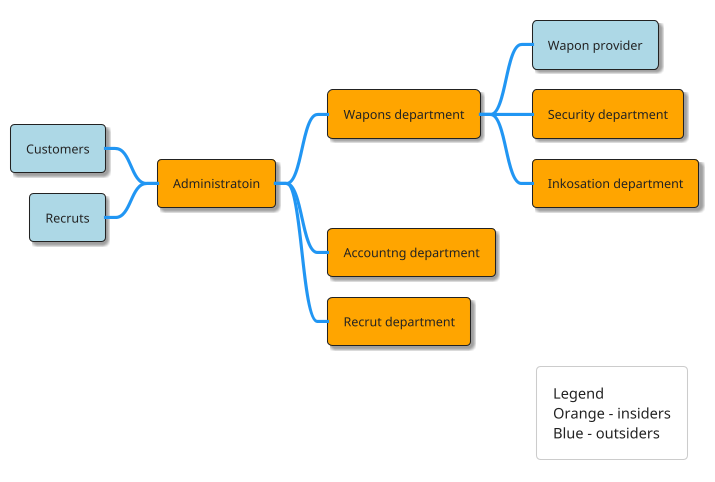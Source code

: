@startmindmap
!theme materia

legend right
    Legend
    Orange - insiders
    Blue - outsiders
endlegend

+[#Orange] Administratoin
++[#Orange] Wapons department
+++[#lightblue] Wapon provider
+++[#Orange] Security department
+++[#Orange] Inkosation department
++[#Orange] Accountng department
++[#Orange] Recrut department
--[#lightblue] Customers
--[#lightblue] Recruts

@endmindmap
